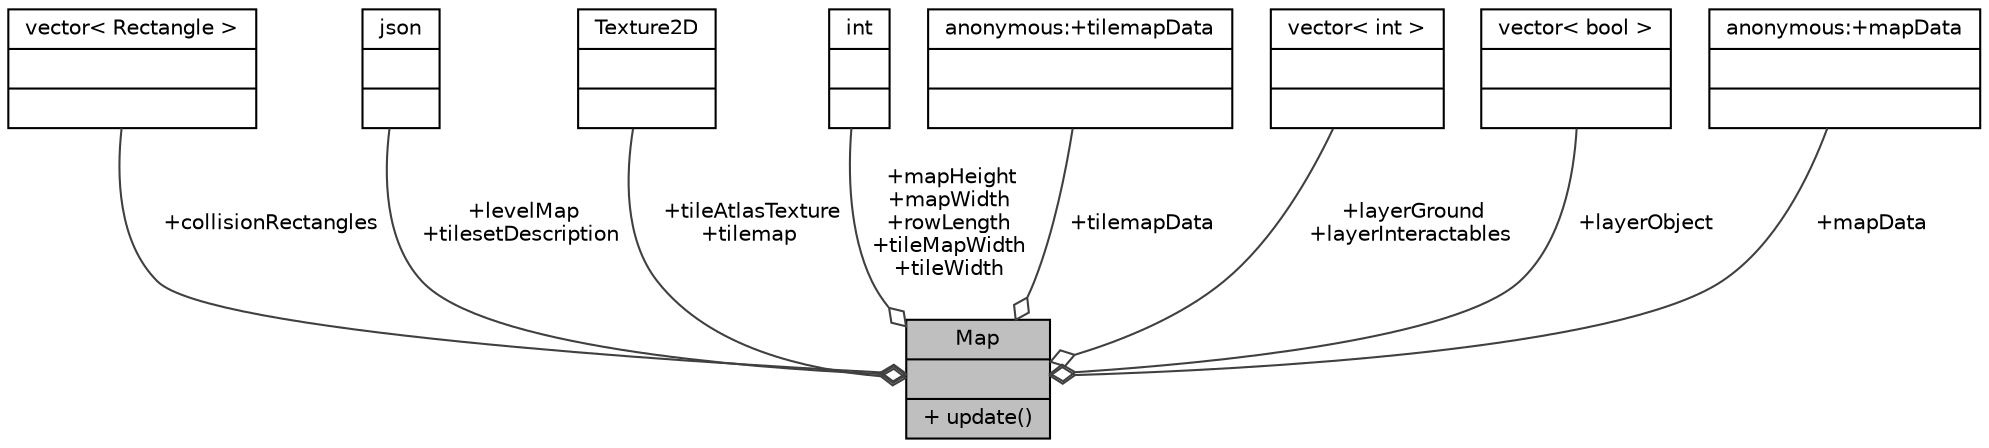 digraph "Map"
{
 // LATEX_PDF_SIZE
  bgcolor="transparent";
  edge [fontname="Helvetica",fontsize="10",labelfontname="Helvetica",labelfontsize="10"];
  node [fontname="Helvetica",fontsize="10",shape=record];
  Node1 [label="{Map\n||+ update()\l}",height=0.2,width=0.4,color="black", fillcolor="grey75", style="filled", fontcolor="black",tooltip=" "];
  Node2 -> Node1 [color="grey25",fontsize="10",style="solid",label=" +collisionRectangles" ,arrowhead="odiamond",fontname="Helvetica"];
  Node2 [label="{vector\< Rectangle \>\n||}",height=0.2,width=0.4,color="black",tooltip=" "];
  Node3 -> Node1 [color="grey25",fontsize="10",style="solid",label=" +levelMap\n+tilesetDescription" ,arrowhead="odiamond",fontname="Helvetica"];
  Node3 [label="{json\n||}",height=0.2,width=0.4,color="black",tooltip=" "];
  Node4 -> Node1 [color="grey25",fontsize="10",style="solid",label=" +tileAtlasTexture\n+tilemap" ,arrowhead="odiamond",fontname="Helvetica"];
  Node4 [label="{Texture2D\n||}",height=0.2,width=0.4,color="black",tooltip=" "];
  Node5 -> Node1 [color="grey25",fontsize="10",style="solid",label=" +mapHeight\n+mapWidth\n+rowLength\n+tileMapWidth\n+tileWidth" ,arrowhead="odiamond",fontname="Helvetica"];
  Node5 [label="{int\n||}",height=0.2,width=0.4,color="black",tooltip=" "];
  Node6 -> Node1 [color="grey25",fontsize="10",style="solid",label=" +tilemapData" ,arrowhead="odiamond",fontname="Helvetica"];
  Node6 [label="{anonymous:+tilemapData\n||}",height=0.2,width=0.4,color="black",tooltip=" "];
  Node7 -> Node1 [color="grey25",fontsize="10",style="solid",label=" +layerGround\n+layerInteractables" ,arrowhead="odiamond",fontname="Helvetica"];
  Node7 [label="{vector\< int \>\n||}",height=0.2,width=0.4,color="black",tooltip=" "];
  Node8 -> Node1 [color="grey25",fontsize="10",style="solid",label=" +layerObject" ,arrowhead="odiamond",fontname="Helvetica"];
  Node8 [label="{vector\< bool \>\n||}",height=0.2,width=0.4,color="black",tooltip=" "];
  Node9 -> Node1 [color="grey25",fontsize="10",style="solid",label=" +mapData" ,arrowhead="odiamond",fontname="Helvetica"];
  Node9 [label="{anonymous:+mapData\n||}",height=0.2,width=0.4,color="black",tooltip=" "];
}
